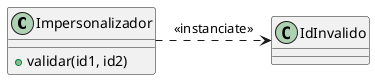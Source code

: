 @startuml

class Impersonalizador {
    + validar(id1, id2)
}

Impersonalizador .> IdInvalido: "<<instanciate>>"
@enduml